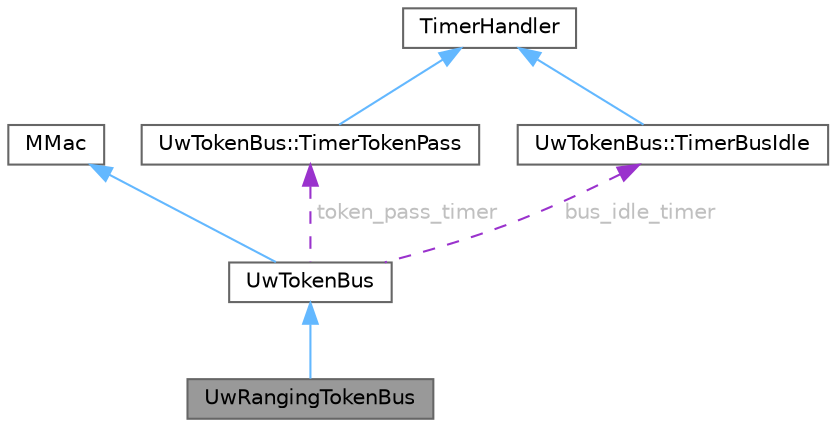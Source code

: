 digraph "UwRangingTokenBus"
{
 // LATEX_PDF_SIZE
  bgcolor="transparent";
  edge [fontname=Helvetica,fontsize=10,labelfontname=Helvetica,labelfontsize=10];
  node [fontname=Helvetica,fontsize=10,shape=box,height=0.2,width=0.4];
  Node1 [id="Node000001",label="UwRangingTokenBus",height=0.2,width=0.4,color="gray40", fillcolor="grey60", style="filled", fontcolor="black",tooltip="Class that represents a TokenBus Node."];
  Node2 -> Node1 [id="edge1_Node000001_Node000002",dir="back",color="steelblue1",style="solid",tooltip=" "];
  Node2 [id="Node000002",label="UwTokenBus",height=0.2,width=0.4,color="gray40", fillcolor="white", style="filled",URL="$classUwTokenBus.html",tooltip="Class that represents a TokenBus Node."];
  Node3 -> Node2 [id="edge2_Node000002_Node000003",dir="back",color="steelblue1",style="solid",tooltip=" "];
  Node3 [id="Node000003",label="MMac",height=0.2,width=0.4,color="gray40", fillcolor="white", style="filled",tooltip=" "];
  Node4 -> Node2 [id="edge3_Node000002_Node000004",dir="back",color="darkorchid3",style="dashed",tooltip=" ",label=" token_pass_timer",fontcolor="grey" ];
  Node4 [id="Node000004",label="UwTokenBus::TimerTokenPass",height=0.2,width=0.4,color="gray40", fillcolor="white", style="filled",URL="$classUwTokenBus_1_1TimerTokenPass.html",tooltip="TimerTokenPass when expires it resends the token."];
  Node5 -> Node4 [id="edge4_Node000004_Node000005",dir="back",color="steelblue1",style="solid",tooltip=" "];
  Node5 [id="Node000005",label="TimerHandler",height=0.2,width=0.4,color="gray40", fillcolor="white", style="filled",tooltip=" "];
  Node6 -> Node2 [id="edge5_Node000002_Node000006",dir="back",color="darkorchid3",style="dashed",tooltip=" ",label=" bus_idle_timer",fontcolor="grey" ];
  Node6 [id="Node000006",label="UwTokenBus::TimerBusIdle",height=0.2,width=0.4,color="gray40", fillcolor="white", style="filled",URL="$classUwTokenBus_1_1TimerBusIdle.html",tooltip="TimerBusIdle when expires calls UwTokenBus::TxData() to start the transmission."];
  Node5 -> Node6 [id="edge6_Node000006_Node000005",dir="back",color="steelblue1",style="solid",tooltip=" "];
}
